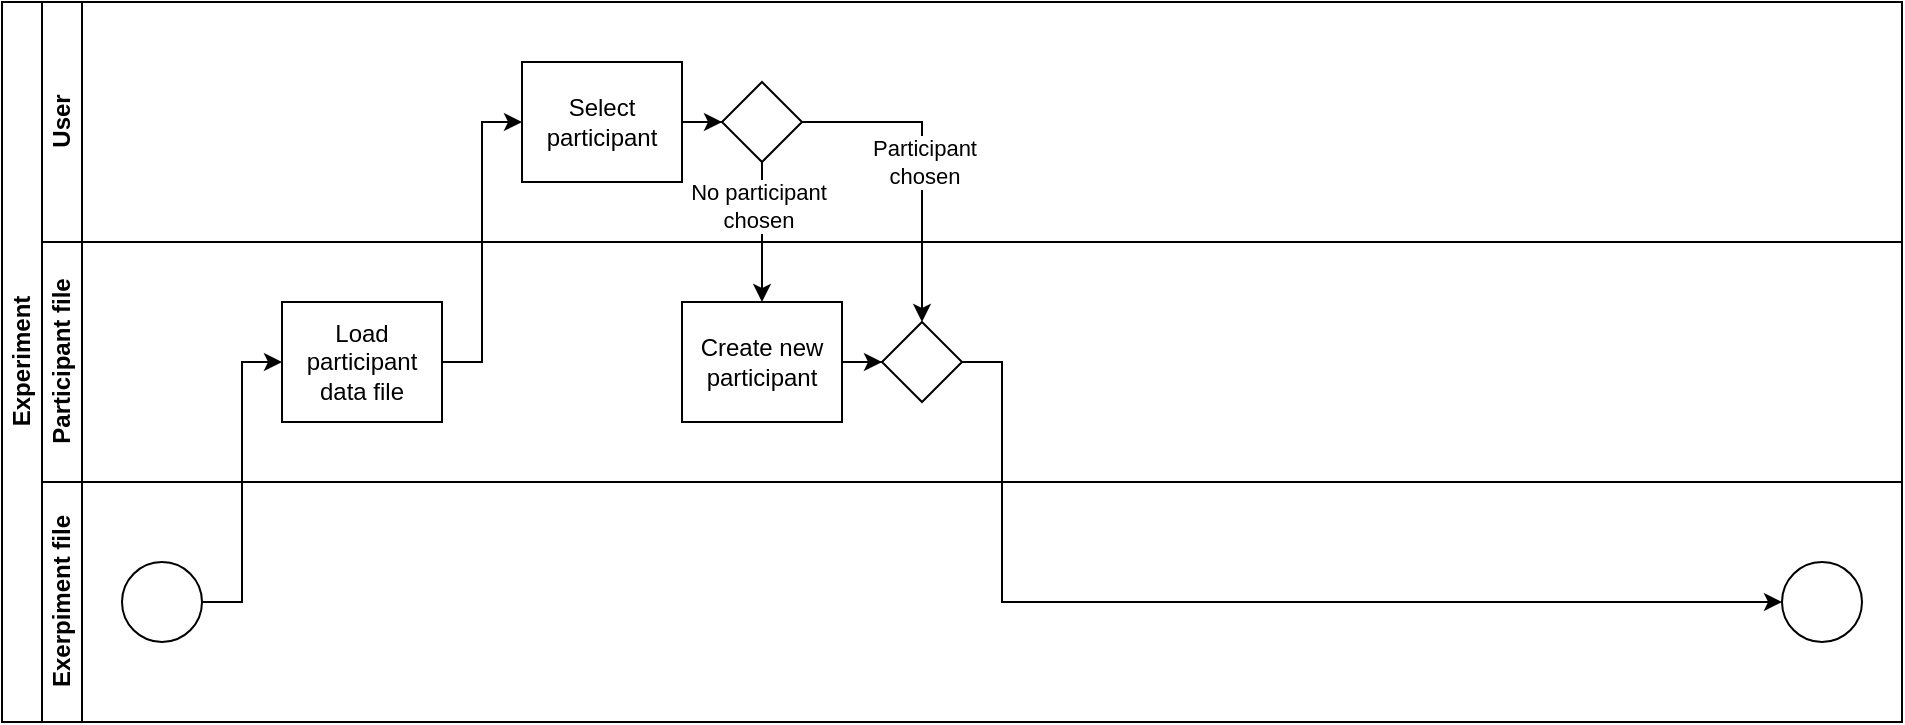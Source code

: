 <mxfile version="21.6.1" type="device">
  <diagram id="prtHgNgQTEPvFCAcTncT" name="Page-1">
    <mxGraphModel dx="1421" dy="824" grid="1" gridSize="10" guides="1" tooltips="1" connect="1" arrows="1" fold="1" page="1" pageScale="1" pageWidth="950" pageHeight="360" math="0" shadow="0">
      <root>
        <mxCell id="0" />
        <mxCell id="1" parent="0" />
        <mxCell id="dNxyNK7c78bLwvsdeMH5-19" value="Experiment" style="swimlane;html=1;childLayout=stackLayout;resizeParent=1;resizeParentMax=0;horizontal=0;startSize=20;horizontalStack=0;" parent="1" vertex="1">
          <mxGeometry width="950" height="360" as="geometry" />
        </mxCell>
        <mxCell id="dNxyNK7c78bLwvsdeMH5-20" value="User" style="swimlane;html=1;startSize=20;horizontal=0;" parent="dNxyNK7c78bLwvsdeMH5-19" vertex="1">
          <mxGeometry x="20" width="930" height="120" as="geometry" />
        </mxCell>
        <mxCell id="dNxyNK7c78bLwvsdeMH5-36" value="" style="rhombus;whiteSpace=wrap;html=1;fontFamily=Helvetica;fontSize=12;fontColor=#000000;align=center;" parent="dNxyNK7c78bLwvsdeMH5-20" vertex="1">
          <mxGeometry x="340" y="40" width="40" height="40" as="geometry" />
        </mxCell>
        <mxCell id="WSmSX_3TVf46EgoOAQ_6-16" style="edgeStyle=orthogonalEdgeStyle;rounded=0;orthogonalLoop=1;jettySize=auto;html=1;entryX=0;entryY=0.5;entryDx=0;entryDy=0;" parent="dNxyNK7c78bLwvsdeMH5-20" source="WSmSX_3TVf46EgoOAQ_6-14" target="dNxyNK7c78bLwvsdeMH5-36" edge="1">
          <mxGeometry relative="1" as="geometry" />
        </mxCell>
        <mxCell id="WSmSX_3TVf46EgoOAQ_6-14" value="Select&lt;br&gt;participant" style="rounded=0;whiteSpace=wrap;html=1;fontFamily=Helvetica;fontSize=12;fontColor=#000000;align=center;" parent="dNxyNK7c78bLwvsdeMH5-20" vertex="1">
          <mxGeometry x="240" y="30" width="80" height="60" as="geometry" />
        </mxCell>
        <mxCell id="dNxyNK7c78bLwvsdeMH5-21" value="Participant file" style="swimlane;html=1;startSize=20;horizontal=0;" parent="dNxyNK7c78bLwvsdeMH5-19" vertex="1">
          <mxGeometry x="20" y="120" width="930" height="120" as="geometry" />
        </mxCell>
        <mxCell id="dNxyNK7c78bLwvsdeMH5-34" value="Load participant data file" style="rounded=0;whiteSpace=wrap;html=1;fontFamily=Helvetica;fontSize=12;fontColor=#000000;align=center;" parent="dNxyNK7c78bLwvsdeMH5-21" vertex="1">
          <mxGeometry x="120" y="30" width="80" height="60" as="geometry" />
        </mxCell>
        <mxCell id="WSmSX_3TVf46EgoOAQ_6-21" style="edgeStyle=orthogonalEdgeStyle;rounded=0;orthogonalLoop=1;jettySize=auto;html=1;entryX=0;entryY=0.5;entryDx=0;entryDy=0;" parent="dNxyNK7c78bLwvsdeMH5-21" source="WSmSX_3TVf46EgoOAQ_6-11" target="WSmSX_3TVf46EgoOAQ_6-20" edge="1">
          <mxGeometry relative="1" as="geometry" />
        </mxCell>
        <mxCell id="WSmSX_3TVf46EgoOAQ_6-11" value="Create new participant" style="rounded=0;whiteSpace=wrap;html=1;fontFamily=Helvetica;fontSize=12;fontColor=#000000;align=center;" parent="dNxyNK7c78bLwvsdeMH5-21" vertex="1">
          <mxGeometry x="320" y="30" width="80" height="60" as="geometry" />
        </mxCell>
        <mxCell id="WSmSX_3TVf46EgoOAQ_6-20" value="" style="rhombus;whiteSpace=wrap;html=1;fontFamily=Helvetica;fontSize=12;fontColor=#000000;align=center;" parent="dNxyNK7c78bLwvsdeMH5-21" vertex="1">
          <mxGeometry x="420" y="40" width="40" height="40" as="geometry" />
        </mxCell>
        <mxCell id="dNxyNK7c78bLwvsdeMH5-22" value="Exerpiment file" style="swimlane;html=1;startSize=20;horizontal=0;" parent="dNxyNK7c78bLwvsdeMH5-19" vertex="1">
          <mxGeometry x="20" y="240" width="930" height="120" as="geometry" />
        </mxCell>
        <mxCell id="dNxyNK7c78bLwvsdeMH5-23" value="" style="ellipse;whiteSpace=wrap;html=1;labelBorderColor=default;labelBackgroundColor=default;" parent="dNxyNK7c78bLwvsdeMH5-22" vertex="1">
          <mxGeometry x="40" y="40" width="40" height="40" as="geometry" />
        </mxCell>
        <mxCell id="dNxyNK7c78bLwvsdeMH5-32" value="" style="ellipse;whiteSpace=wrap;html=1;" parent="dNxyNK7c78bLwvsdeMH5-22" vertex="1">
          <mxGeometry x="870" y="40" width="40" height="40" as="geometry" />
        </mxCell>
        <mxCell id="WSmSX_3TVf46EgoOAQ_6-12" style="edgeStyle=orthogonalEdgeStyle;rounded=0;orthogonalLoop=1;jettySize=auto;html=1;entryX=0.5;entryY=0;entryDx=0;entryDy=0;" parent="dNxyNK7c78bLwvsdeMH5-19" source="dNxyNK7c78bLwvsdeMH5-36" target="WSmSX_3TVf46EgoOAQ_6-11" edge="1">
          <mxGeometry relative="1" as="geometry" />
        </mxCell>
        <mxCell id="7uPW_eYRZqSrtQjB_KPH-4" value="No participant &lt;br&gt;chosen" style="edgeLabel;html=1;align=center;verticalAlign=middle;resizable=0;points=[];" parent="WSmSX_3TVf46EgoOAQ_6-12" vertex="1" connectable="0">
          <mxGeometry x="-0.385" y="-2" relative="1" as="geometry">
            <mxPoint as="offset" />
          </mxGeometry>
        </mxCell>
        <mxCell id="WSmSX_3TVf46EgoOAQ_6-15" style="edgeStyle=orthogonalEdgeStyle;rounded=0;orthogonalLoop=1;jettySize=auto;html=1;entryX=0;entryY=0.5;entryDx=0;entryDy=0;" parent="dNxyNK7c78bLwvsdeMH5-19" source="dNxyNK7c78bLwvsdeMH5-34" target="WSmSX_3TVf46EgoOAQ_6-14" edge="1">
          <mxGeometry relative="1" as="geometry" />
        </mxCell>
        <mxCell id="WSmSX_3TVf46EgoOAQ_6-22" style="edgeStyle=orthogonalEdgeStyle;rounded=0;orthogonalLoop=1;jettySize=auto;html=1;entryX=0.5;entryY=0;entryDx=0;entryDy=0;" parent="dNxyNK7c78bLwvsdeMH5-19" source="dNxyNK7c78bLwvsdeMH5-36" target="WSmSX_3TVf46EgoOAQ_6-20" edge="1">
          <mxGeometry relative="1" as="geometry" />
        </mxCell>
        <mxCell id="7uPW_eYRZqSrtQjB_KPH-5" value="Participant &lt;br&gt;chosen" style="edgeLabel;html=1;align=center;verticalAlign=middle;resizable=0;points=[];" parent="WSmSX_3TVf46EgoOAQ_6-22" vertex="1" connectable="0">
          <mxGeometry x="-0.713" y="3" relative="1" as="geometry">
            <mxPoint x="38" y="23" as="offset" />
          </mxGeometry>
        </mxCell>
        <mxCell id="cQkvVUBx1q2ZzkjupObi-3" style="edgeStyle=orthogonalEdgeStyle;rounded=0;orthogonalLoop=1;jettySize=auto;html=1;entryX=0;entryY=0.5;entryDx=0;entryDy=0;" parent="dNxyNK7c78bLwvsdeMH5-19" source="dNxyNK7c78bLwvsdeMH5-23" target="dNxyNK7c78bLwvsdeMH5-34" edge="1">
          <mxGeometry relative="1" as="geometry" />
        </mxCell>
        <mxCell id="VqvyZPmdKxO8I5RHeo_y-1" style="edgeStyle=orthogonalEdgeStyle;rounded=0;orthogonalLoop=1;jettySize=auto;html=1;entryX=0;entryY=0.5;entryDx=0;entryDy=0;" edge="1" parent="dNxyNK7c78bLwvsdeMH5-19" source="WSmSX_3TVf46EgoOAQ_6-20" target="dNxyNK7c78bLwvsdeMH5-32">
          <mxGeometry relative="1" as="geometry">
            <Array as="points">
              <mxPoint x="500" y="180" />
              <mxPoint x="500" y="300" />
            </Array>
          </mxGeometry>
        </mxCell>
      </root>
    </mxGraphModel>
  </diagram>
</mxfile>
